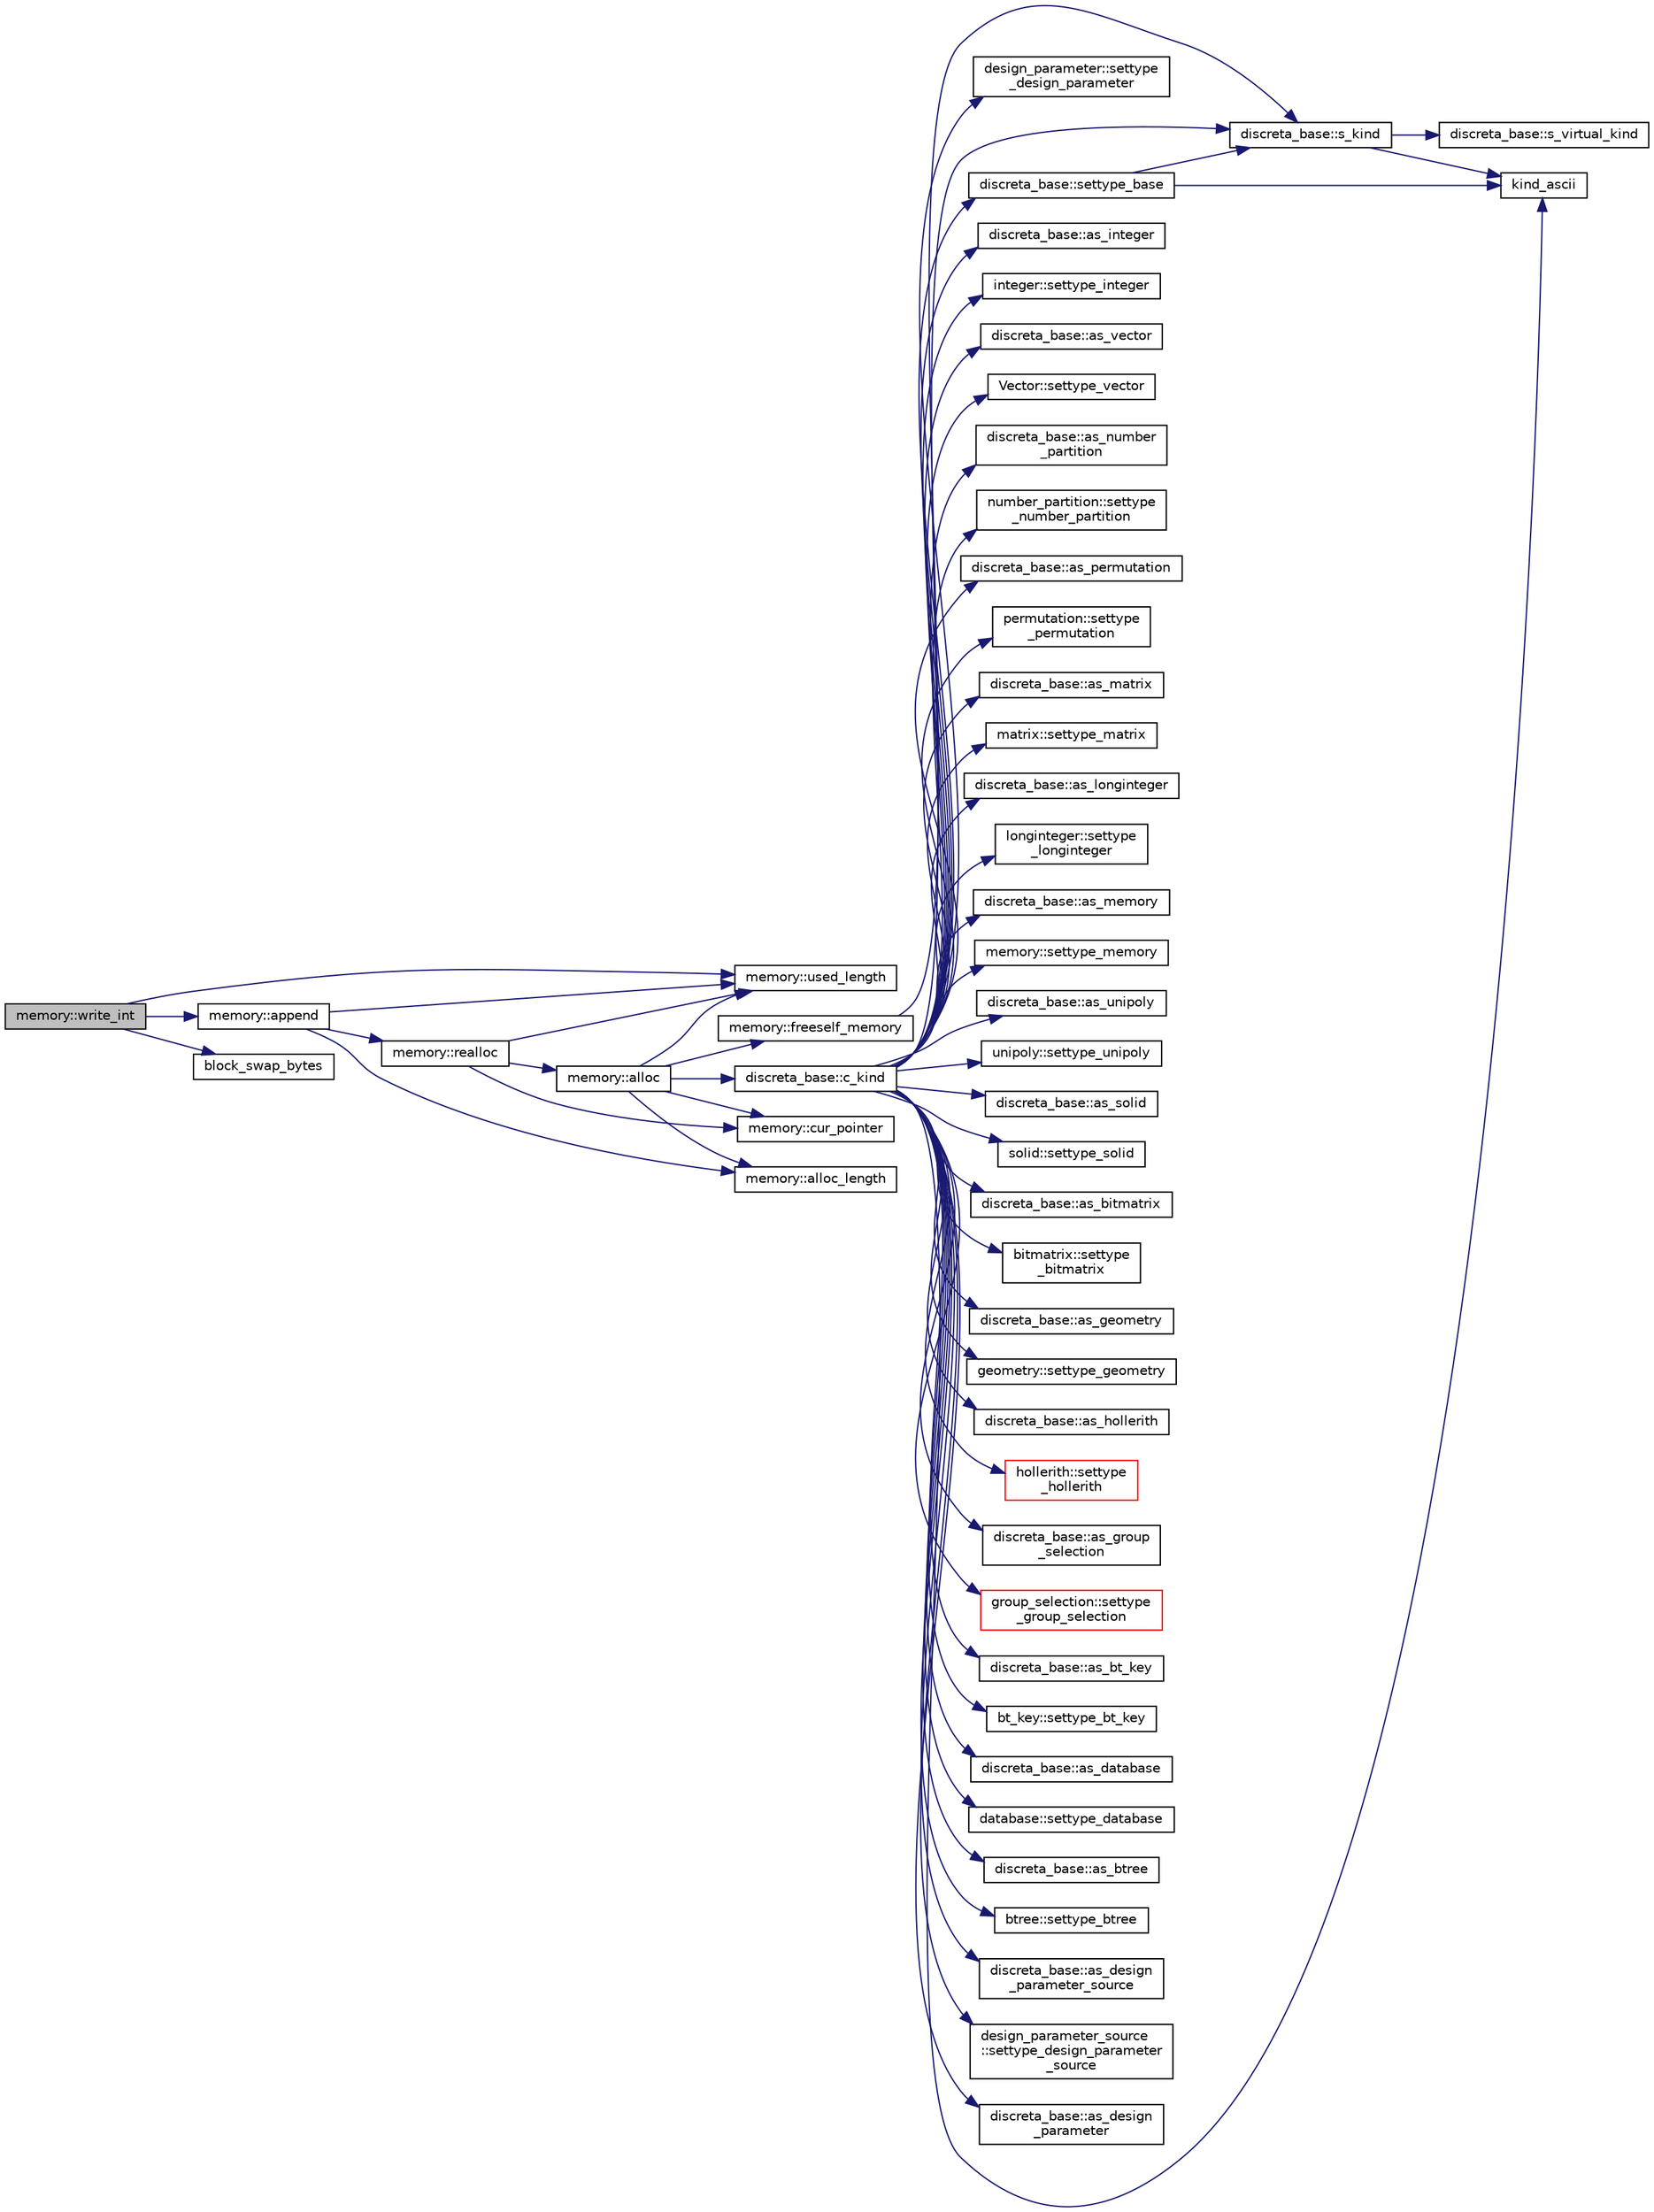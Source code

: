 digraph "memory::write_int"
{
  edge [fontname="Helvetica",fontsize="10",labelfontname="Helvetica",labelfontsize="10"];
  node [fontname="Helvetica",fontsize="10",shape=record];
  rankdir="LR";
  Node1323 [label="memory::write_int",height=0.2,width=0.4,color="black", fillcolor="grey75", style="filled", fontcolor="black"];
  Node1323 -> Node1324 [color="midnightblue",fontsize="10",style="solid",fontname="Helvetica"];
  Node1324 [label="memory::used_length",height=0.2,width=0.4,color="black", fillcolor="white", style="filled",URL="$d8/d99/classmemory.html#a3312a01b206cef29ec0f85ee340002dd"];
  Node1323 -> Node1325 [color="midnightblue",fontsize="10",style="solid",fontname="Helvetica"];
  Node1325 [label="block_swap_bytes",height=0.2,width=0.4,color="black", fillcolor="white", style="filled",URL="$d5/db4/io__and__os_8h.html#a55c0738dadea7a508621f4af1e9ff8f3"];
  Node1323 -> Node1326 [color="midnightblue",fontsize="10",style="solid",fontname="Helvetica"];
  Node1326 [label="memory::append",height=0.2,width=0.4,color="black", fillcolor="white", style="filled",URL="$d8/d99/classmemory.html#a2ad10d7a4707651f6b101d919f8402ed"];
  Node1326 -> Node1324 [color="midnightblue",fontsize="10",style="solid",fontname="Helvetica"];
  Node1326 -> Node1327 [color="midnightblue",fontsize="10",style="solid",fontname="Helvetica"];
  Node1327 [label="memory::alloc_length",height=0.2,width=0.4,color="black", fillcolor="white", style="filled",URL="$d8/d99/classmemory.html#acaa1796a2f548d35cf87e03252b2184c"];
  Node1326 -> Node1328 [color="midnightblue",fontsize="10",style="solid",fontname="Helvetica"];
  Node1328 [label="memory::realloc",height=0.2,width=0.4,color="black", fillcolor="white", style="filled",URL="$d8/d99/classmemory.html#a8aaa32764cd9a497d57740b5cb47953b"];
  Node1328 -> Node1324 [color="midnightblue",fontsize="10",style="solid",fontname="Helvetica"];
  Node1328 -> Node1329 [color="midnightblue",fontsize="10",style="solid",fontname="Helvetica"];
  Node1329 [label="memory::cur_pointer",height=0.2,width=0.4,color="black", fillcolor="white", style="filled",URL="$d8/d99/classmemory.html#a24db8a00f6c8abfa6bb762264357cb22"];
  Node1328 -> Node1330 [color="midnightblue",fontsize="10",style="solid",fontname="Helvetica"];
  Node1330 [label="memory::alloc",height=0.2,width=0.4,color="black", fillcolor="white", style="filled",URL="$d8/d99/classmemory.html#a44ac20be537668e94b5d42e6a6c74b6f"];
  Node1330 -> Node1331 [color="midnightblue",fontsize="10",style="solid",fontname="Helvetica"];
  Node1331 [label="memory::freeself_memory",height=0.2,width=0.4,color="black", fillcolor="white", style="filled",URL="$d8/d99/classmemory.html#a19366f9105d79a0e818cc19255d7ef4f"];
  Node1331 -> Node1332 [color="midnightblue",fontsize="10",style="solid",fontname="Helvetica"];
  Node1332 [label="discreta_base::s_kind",height=0.2,width=0.4,color="black", fillcolor="white", style="filled",URL="$d7/d71/classdiscreta__base.html#a8a830025c74adbbc3362418a7c2ba157"];
  Node1332 -> Node1333 [color="midnightblue",fontsize="10",style="solid",fontname="Helvetica"];
  Node1333 [label="discreta_base::s_virtual_kind",height=0.2,width=0.4,color="black", fillcolor="white", style="filled",URL="$d7/d71/classdiscreta__base.html#a52778a6d6943a468be083d0785d418fb"];
  Node1332 -> Node1334 [color="midnightblue",fontsize="10",style="solid",fontname="Helvetica"];
  Node1334 [label="kind_ascii",height=0.2,width=0.4,color="black", fillcolor="white", style="filled",URL="$d9/d60/discreta_8h.html#ad0ce825a9f29bc6cec27e1b64cfe27bf"];
  Node1330 -> Node1327 [color="midnightblue",fontsize="10",style="solid",fontname="Helvetica"];
  Node1330 -> Node1324 [color="midnightblue",fontsize="10",style="solid",fontname="Helvetica"];
  Node1330 -> Node1329 [color="midnightblue",fontsize="10",style="solid",fontname="Helvetica"];
  Node1330 -> Node1335 [color="midnightblue",fontsize="10",style="solid",fontname="Helvetica"];
  Node1335 [label="discreta_base::c_kind",height=0.2,width=0.4,color="black", fillcolor="white", style="filled",URL="$d7/d71/classdiscreta__base.html#adc2ff61589c2d083688e7a43f333cb62"];
  Node1335 -> Node1336 [color="midnightblue",fontsize="10",style="solid",fontname="Helvetica"];
  Node1336 [label="discreta_base::settype_base",height=0.2,width=0.4,color="black", fillcolor="white", style="filled",URL="$d7/d71/classdiscreta__base.html#a4f42899a89447d1c3993ea07c38f8ad4"];
  Node1336 -> Node1332 [color="midnightblue",fontsize="10",style="solid",fontname="Helvetica"];
  Node1336 -> Node1334 [color="midnightblue",fontsize="10",style="solid",fontname="Helvetica"];
  Node1335 -> Node1337 [color="midnightblue",fontsize="10",style="solid",fontname="Helvetica"];
  Node1337 [label="discreta_base::as_integer",height=0.2,width=0.4,color="black", fillcolor="white", style="filled",URL="$d7/d71/classdiscreta__base.html#a00d7691eaf874fd283d942692fe8dd26"];
  Node1335 -> Node1338 [color="midnightblue",fontsize="10",style="solid",fontname="Helvetica"];
  Node1338 [label="integer::settype_integer",height=0.2,width=0.4,color="black", fillcolor="white", style="filled",URL="$d0/de5/classinteger.html#a6265c65ef311229acd513d748faba796"];
  Node1335 -> Node1339 [color="midnightblue",fontsize="10",style="solid",fontname="Helvetica"];
  Node1339 [label="discreta_base::as_vector",height=0.2,width=0.4,color="black", fillcolor="white", style="filled",URL="$d7/d71/classdiscreta__base.html#a7bdd6cae39c380b128ee9e17e42cf020"];
  Node1335 -> Node1340 [color="midnightblue",fontsize="10",style="solid",fontname="Helvetica"];
  Node1340 [label="Vector::settype_vector",height=0.2,width=0.4,color="black", fillcolor="white", style="filled",URL="$d5/db2/class_vector.html#a34e0d00b18c051f23904a8429fa6c8b4"];
  Node1335 -> Node1341 [color="midnightblue",fontsize="10",style="solid",fontname="Helvetica"];
  Node1341 [label="discreta_base::as_number\l_partition",height=0.2,width=0.4,color="black", fillcolor="white", style="filled",URL="$d7/d71/classdiscreta__base.html#a307aa09de0e925d46697707968ffab00"];
  Node1335 -> Node1342 [color="midnightblue",fontsize="10",style="solid",fontname="Helvetica"];
  Node1342 [label="number_partition::settype\l_number_partition",height=0.2,width=0.4,color="black", fillcolor="white", style="filled",URL="$df/d50/classnumber__partition.html#a3aaec1b557758f643ffc8555bbc358be"];
  Node1335 -> Node1343 [color="midnightblue",fontsize="10",style="solid",fontname="Helvetica"];
  Node1343 [label="discreta_base::as_permutation",height=0.2,width=0.4,color="black", fillcolor="white", style="filled",URL="$d7/d71/classdiscreta__base.html#aa4e72f36a82984239b12ae831e131098"];
  Node1335 -> Node1344 [color="midnightblue",fontsize="10",style="solid",fontname="Helvetica"];
  Node1344 [label="permutation::settype\l_permutation",height=0.2,width=0.4,color="black", fillcolor="white", style="filled",URL="$d0/d08/classpermutation.html#af1eea29f86195cede9562e444664c28c"];
  Node1335 -> Node1345 [color="midnightblue",fontsize="10",style="solid",fontname="Helvetica"];
  Node1345 [label="discreta_base::as_matrix",height=0.2,width=0.4,color="black", fillcolor="white", style="filled",URL="$d7/d71/classdiscreta__base.html#ae4d7f56d917a4707b838fbffde6467ff"];
  Node1335 -> Node1346 [color="midnightblue",fontsize="10",style="solid",fontname="Helvetica"];
  Node1346 [label="matrix::settype_matrix",height=0.2,width=0.4,color="black", fillcolor="white", style="filled",URL="$d1/d8d/classmatrix.html#a1780283a64a789e4084d792683d276bb"];
  Node1335 -> Node1347 [color="midnightblue",fontsize="10",style="solid",fontname="Helvetica"];
  Node1347 [label="discreta_base::as_longinteger",height=0.2,width=0.4,color="black", fillcolor="white", style="filled",URL="$d7/d71/classdiscreta__base.html#a20a094639eb711b10c8694c51937f7cd"];
  Node1335 -> Node1348 [color="midnightblue",fontsize="10",style="solid",fontname="Helvetica"];
  Node1348 [label="longinteger::settype\l_longinteger",height=0.2,width=0.4,color="black", fillcolor="white", style="filled",URL="$d3/d71/classlonginteger.html#ae5f811ece8df31b9ff114368a18e1dc5"];
  Node1335 -> Node1349 [color="midnightblue",fontsize="10",style="solid",fontname="Helvetica"];
  Node1349 [label="discreta_base::as_memory",height=0.2,width=0.4,color="black", fillcolor="white", style="filled",URL="$d7/d71/classdiscreta__base.html#ad94b2d7dce0cd4fa22db57f6e79c4bd2"];
  Node1335 -> Node1350 [color="midnightblue",fontsize="10",style="solid",fontname="Helvetica"];
  Node1350 [label="memory::settype_memory",height=0.2,width=0.4,color="black", fillcolor="white", style="filled",URL="$d8/d99/classmemory.html#a33aae277f9b8fe36b02e9d5da895451b"];
  Node1335 -> Node1351 [color="midnightblue",fontsize="10",style="solid",fontname="Helvetica"];
  Node1351 [label="discreta_base::as_unipoly",height=0.2,width=0.4,color="black", fillcolor="white", style="filled",URL="$d7/d71/classdiscreta__base.html#ad50d8027f039fe5c2478cddb243adc9d"];
  Node1335 -> Node1352 [color="midnightblue",fontsize="10",style="solid",fontname="Helvetica"];
  Node1352 [label="unipoly::settype_unipoly",height=0.2,width=0.4,color="black", fillcolor="white", style="filled",URL="$d1/d89/classunipoly.html#a8db854fcc85c5e1150b1f1b1c005c95b"];
  Node1335 -> Node1353 [color="midnightblue",fontsize="10",style="solid",fontname="Helvetica"];
  Node1353 [label="discreta_base::as_solid",height=0.2,width=0.4,color="black", fillcolor="white", style="filled",URL="$d7/d71/classdiscreta__base.html#a1fc5f2b85ec97ab0a69dd64903c970a5"];
  Node1335 -> Node1354 [color="midnightblue",fontsize="10",style="solid",fontname="Helvetica"];
  Node1354 [label="solid::settype_solid",height=0.2,width=0.4,color="black", fillcolor="white", style="filled",URL="$d8/def/classsolid.html#a775bd4821f75a8aee4ea3d4335ff90e0"];
  Node1335 -> Node1355 [color="midnightblue",fontsize="10",style="solid",fontname="Helvetica"];
  Node1355 [label="discreta_base::as_bitmatrix",height=0.2,width=0.4,color="black", fillcolor="white", style="filled",URL="$d7/d71/classdiscreta__base.html#a071ad54ea8ef6c9d1d15f532e5a76df6"];
  Node1335 -> Node1356 [color="midnightblue",fontsize="10",style="solid",fontname="Helvetica"];
  Node1356 [label="bitmatrix::settype\l_bitmatrix",height=0.2,width=0.4,color="black", fillcolor="white", style="filled",URL="$de/dc8/classbitmatrix.html#acb571d947f9526665ebbdc0ce3e2a973"];
  Node1335 -> Node1357 [color="midnightblue",fontsize="10",style="solid",fontname="Helvetica"];
  Node1357 [label="discreta_base::as_geometry",height=0.2,width=0.4,color="black", fillcolor="white", style="filled",URL="$d7/d71/classdiscreta__base.html#a38fc7b4cdd830703e9d87354b79bc5c8"];
  Node1335 -> Node1358 [color="midnightblue",fontsize="10",style="solid",fontname="Helvetica"];
  Node1358 [label="geometry::settype_geometry",height=0.2,width=0.4,color="black", fillcolor="white", style="filled",URL="$da/d44/classgeometry.html#ab4a336baba6a3f56f5ffa053a5be5ba7"];
  Node1335 -> Node1359 [color="midnightblue",fontsize="10",style="solid",fontname="Helvetica"];
  Node1359 [label="discreta_base::as_hollerith",height=0.2,width=0.4,color="black", fillcolor="white", style="filled",URL="$d7/d71/classdiscreta__base.html#a3e66f82711f314710107e2f29e589690"];
  Node1335 -> Node1360 [color="midnightblue",fontsize="10",style="solid",fontname="Helvetica"];
  Node1360 [label="hollerith::settype\l_hollerith",height=0.2,width=0.4,color="red", fillcolor="white", style="filled",URL="$d8/d99/classhollerith.html#a23bbd4acfc88a0e90f1245f243f51f76"];
  Node1335 -> Node1362 [color="midnightblue",fontsize="10",style="solid",fontname="Helvetica"];
  Node1362 [label="discreta_base::as_group\l_selection",height=0.2,width=0.4,color="black", fillcolor="white", style="filled",URL="$d7/d71/classdiscreta__base.html#aae1bac4883c567718bef9fb610abbdc8"];
  Node1335 -> Node1363 [color="midnightblue",fontsize="10",style="solid",fontname="Helvetica"];
  Node1363 [label="group_selection::settype\l_group_selection",height=0.2,width=0.4,color="red", fillcolor="white", style="filled",URL="$d6/db0/classgroup__selection.html#a015ed73b7b8d784bedd4d11ac1fc0ec1"];
  Node1335 -> Node1366 [color="midnightblue",fontsize="10",style="solid",fontname="Helvetica"];
  Node1366 [label="discreta_base::as_bt_key",height=0.2,width=0.4,color="black", fillcolor="white", style="filled",URL="$d7/d71/classdiscreta__base.html#a2734c6e08dca17cf6588bd5064ec1b9f"];
  Node1335 -> Node1367 [color="midnightblue",fontsize="10",style="solid",fontname="Helvetica"];
  Node1367 [label="bt_key::settype_bt_key",height=0.2,width=0.4,color="black", fillcolor="white", style="filled",URL="$d1/de5/classbt__key.html#a352bb10beb7c789d8d29373035824800"];
  Node1335 -> Node1368 [color="midnightblue",fontsize="10",style="solid",fontname="Helvetica"];
  Node1368 [label="discreta_base::as_database",height=0.2,width=0.4,color="black", fillcolor="white", style="filled",URL="$d7/d71/classdiscreta__base.html#ab055d39d58210a2b03ba3d33703b09a9"];
  Node1335 -> Node1369 [color="midnightblue",fontsize="10",style="solid",fontname="Helvetica"];
  Node1369 [label="database::settype_database",height=0.2,width=0.4,color="black", fillcolor="white", style="filled",URL="$db/d72/classdatabase.html#a014639aa001462e480eb1f3984839b72"];
  Node1335 -> Node1370 [color="midnightblue",fontsize="10",style="solid",fontname="Helvetica"];
  Node1370 [label="discreta_base::as_btree",height=0.2,width=0.4,color="black", fillcolor="white", style="filled",URL="$d7/d71/classdiscreta__base.html#a78e76674cef2ec113c17989c11288778"];
  Node1335 -> Node1371 [color="midnightblue",fontsize="10",style="solid",fontname="Helvetica"];
  Node1371 [label="btree::settype_btree",height=0.2,width=0.4,color="black", fillcolor="white", style="filled",URL="$dd/db0/classbtree.html#a5a1b9773c848908a6050cc733d2d9780"];
  Node1335 -> Node1372 [color="midnightblue",fontsize="10",style="solid",fontname="Helvetica"];
  Node1372 [label="discreta_base::as_design\l_parameter_source",height=0.2,width=0.4,color="black", fillcolor="white", style="filled",URL="$d7/d71/classdiscreta__base.html#a59cbf837c6582ded5bc586265d13d81a"];
  Node1335 -> Node1373 [color="midnightblue",fontsize="10",style="solid",fontname="Helvetica"];
  Node1373 [label="design_parameter_source\l::settype_design_parameter\l_source",height=0.2,width=0.4,color="black", fillcolor="white", style="filled",URL="$df/d4b/classdesign__parameter__source.html#a3af3b851df87bd1661fb9c9ce18822c8"];
  Node1335 -> Node1374 [color="midnightblue",fontsize="10",style="solid",fontname="Helvetica"];
  Node1374 [label="discreta_base::as_design\l_parameter",height=0.2,width=0.4,color="black", fillcolor="white", style="filled",URL="$d7/d71/classdiscreta__base.html#aab24ff38ea1c5471ab3de42e014d0f2a"];
  Node1335 -> Node1375 [color="midnightblue",fontsize="10",style="solid",fontname="Helvetica"];
  Node1375 [label="design_parameter::settype\l_design_parameter",height=0.2,width=0.4,color="black", fillcolor="white", style="filled",URL="$da/d94/classdesign__parameter.html#a8b19d277f2b7d09c2531a527dfc0359e"];
  Node1335 -> Node1334 [color="midnightblue",fontsize="10",style="solid",fontname="Helvetica"];
  Node1335 -> Node1332 [color="midnightblue",fontsize="10",style="solid",fontname="Helvetica"];
}
